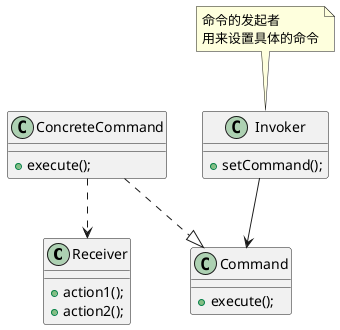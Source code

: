 @startuml

class Receiver{
    +action1();
    +action2();
}
class Invoker{
    +setCommand();
}
class Command{
    +execute();
}
class ConcreteCommand{
    +execute();
}
note top of Invoker
    命令的发起者
    用来设置具体的命令
end note

'Client ..> Receiver
'Client ..> ConcreteCommand
ConcreteCommand ..> Receiver
ConcreteCommand ..|> Command
Invoker --> Command

@enduml